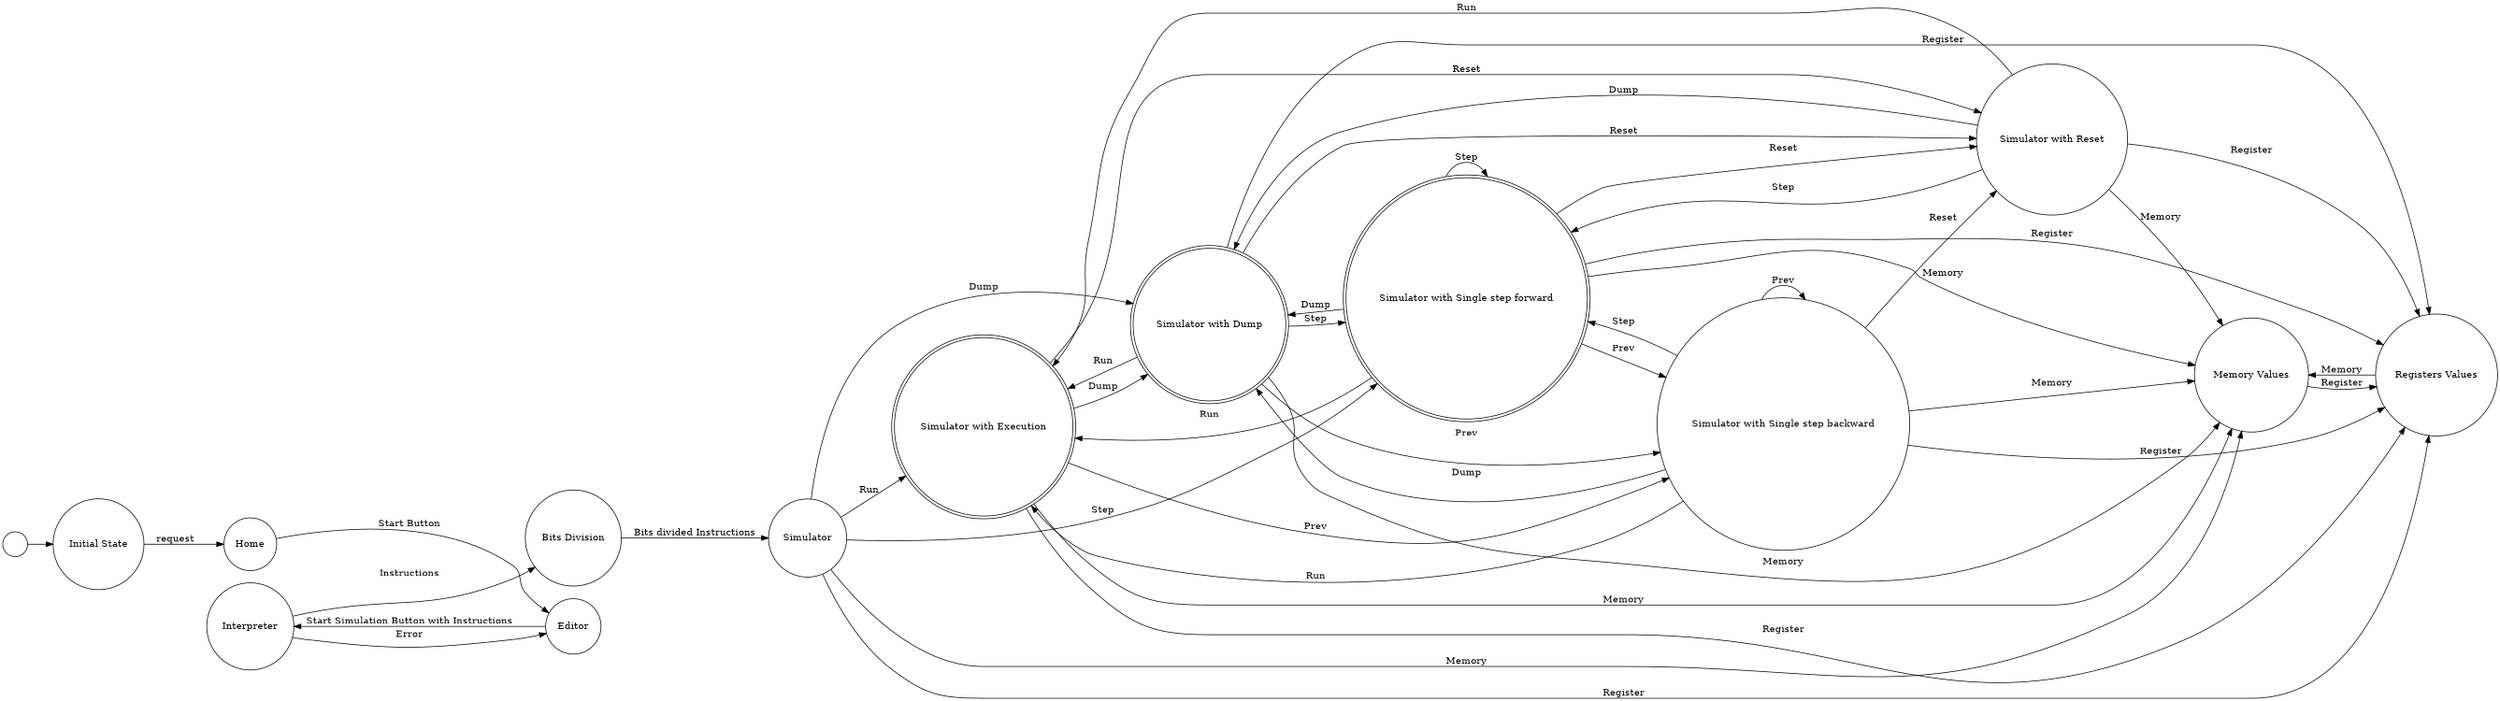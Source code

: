 digraph finite_state_machine {
	rankdir=LR size="100,5"
	node [shape=doublecircle]
	"Simulator with Execution"
	"Simulator with Dump"
	"Simulator with Single step forward"
	node [shape=circle]
	"" -> "Initial State"
	"Initial State" -> Home [label=request]
	Home -> Editor [label="Start Button"]
	Editor -> Interpreter [label="Start Simulation Button with Instructions"]
	Interpreter -> Editor [label=Error]
	Interpreter -> "Bits Division" [label=Instructions]
	"Bits Division" -> Simulator [label="Bits divided Instructions"]
	Simulator -> "Simulator with Execution" [label=Run shape=doublecircle]
	Simulator -> "Simulator with Single step forward" [label=Step]
	Simulator -> "Simulator with Dump" [label=Dump shape=doublecircle]
	"Simulator with Dump" -> "Simulator with Execution" [label=Run]
	"Simulator with Execution" -> "Simulator with Single step backward" [label=Prev]
	"Simulator with Execution" -> "Simulator with Reset" [label=Reset]
	"Simulator with Execution" -> "Simulator with Dump" [label=Dump shape=doublecircle]
	"Simulator with Dump" -> "Simulator with Single step forward" [label=Step]
	"Simulator with Dump" -> "Simulator with Single step backward" [label=Prev]
	"Simulator with Dump" -> "Simulator with Reset" [label=Reset]
	"Simulator with Single step forward" -> "Simulator with Single step forward" [label=Step]
	"Simulator with Single step forward" -> "Simulator with Dump" [label=Dump shape=doublecircle]
	"Simulator with Single step forward" -> "Simulator with Single step backward" [label=Prev]
	"Simulator with Single step forward" -> "Simulator with Reset" [label=Reset]
	"Simulator with Single step forward" -> "Simulator with Execution" [label=Run]
	"Simulator with Single step backward" -> "Simulator with Single step backward" [label=Prev]
	"Simulator with Single step backward" -> "Simulator with Single step forward" [label=Step]
	"Simulator with Single step backward" -> "Simulator with Execution" [label=Run]
	"Simulator with Single step backward" -> "Simulator with Dump" [label=Dump shape=doublecircle]
	"Simulator with Single step backward" -> "Simulator with Reset" [label=Reset]
	"Simulator with Reset" -> "Simulator with Single step forward" [label=Step]
	"Simulator with Reset" -> "Simulator with Execution" [label=Run]
	"Simulator with Reset" -> "Simulator with Dump" [label=Dump shape=doublecircle]
	"Registers Values" -> "Memory Values" [label=Memory]
	"Memory Values" -> "Registers Values" [label=Register]
	"Simulator with Reset" -> "Memory Values" [label=Memory]
	"Simulator with Execution" -> "Memory Values" [label=Memory]
	"Simulator with Single step forward" -> "Memory Values" [label=Memory]
	"Simulator with Single step backward" -> "Memory Values" [label=Memory]
	"Simulator with Dump" -> "Memory Values" [label=Memory]
	Simulator -> "Memory Values" [label=Memory]
	"Simulator with Reset" -> "Registers Values" [label=Register]
	"Simulator with Execution" -> "Registers Values" [label=Register]
	"Simulator with Single step forward" -> "Registers Values" [label=Register]
	"Simulator with Single step backward" -> "Registers Values" [label=Register]
	"Simulator with Dump" -> "Registers Values" [label=Register]
	Simulator -> "Registers Values" [label=Register]
}
